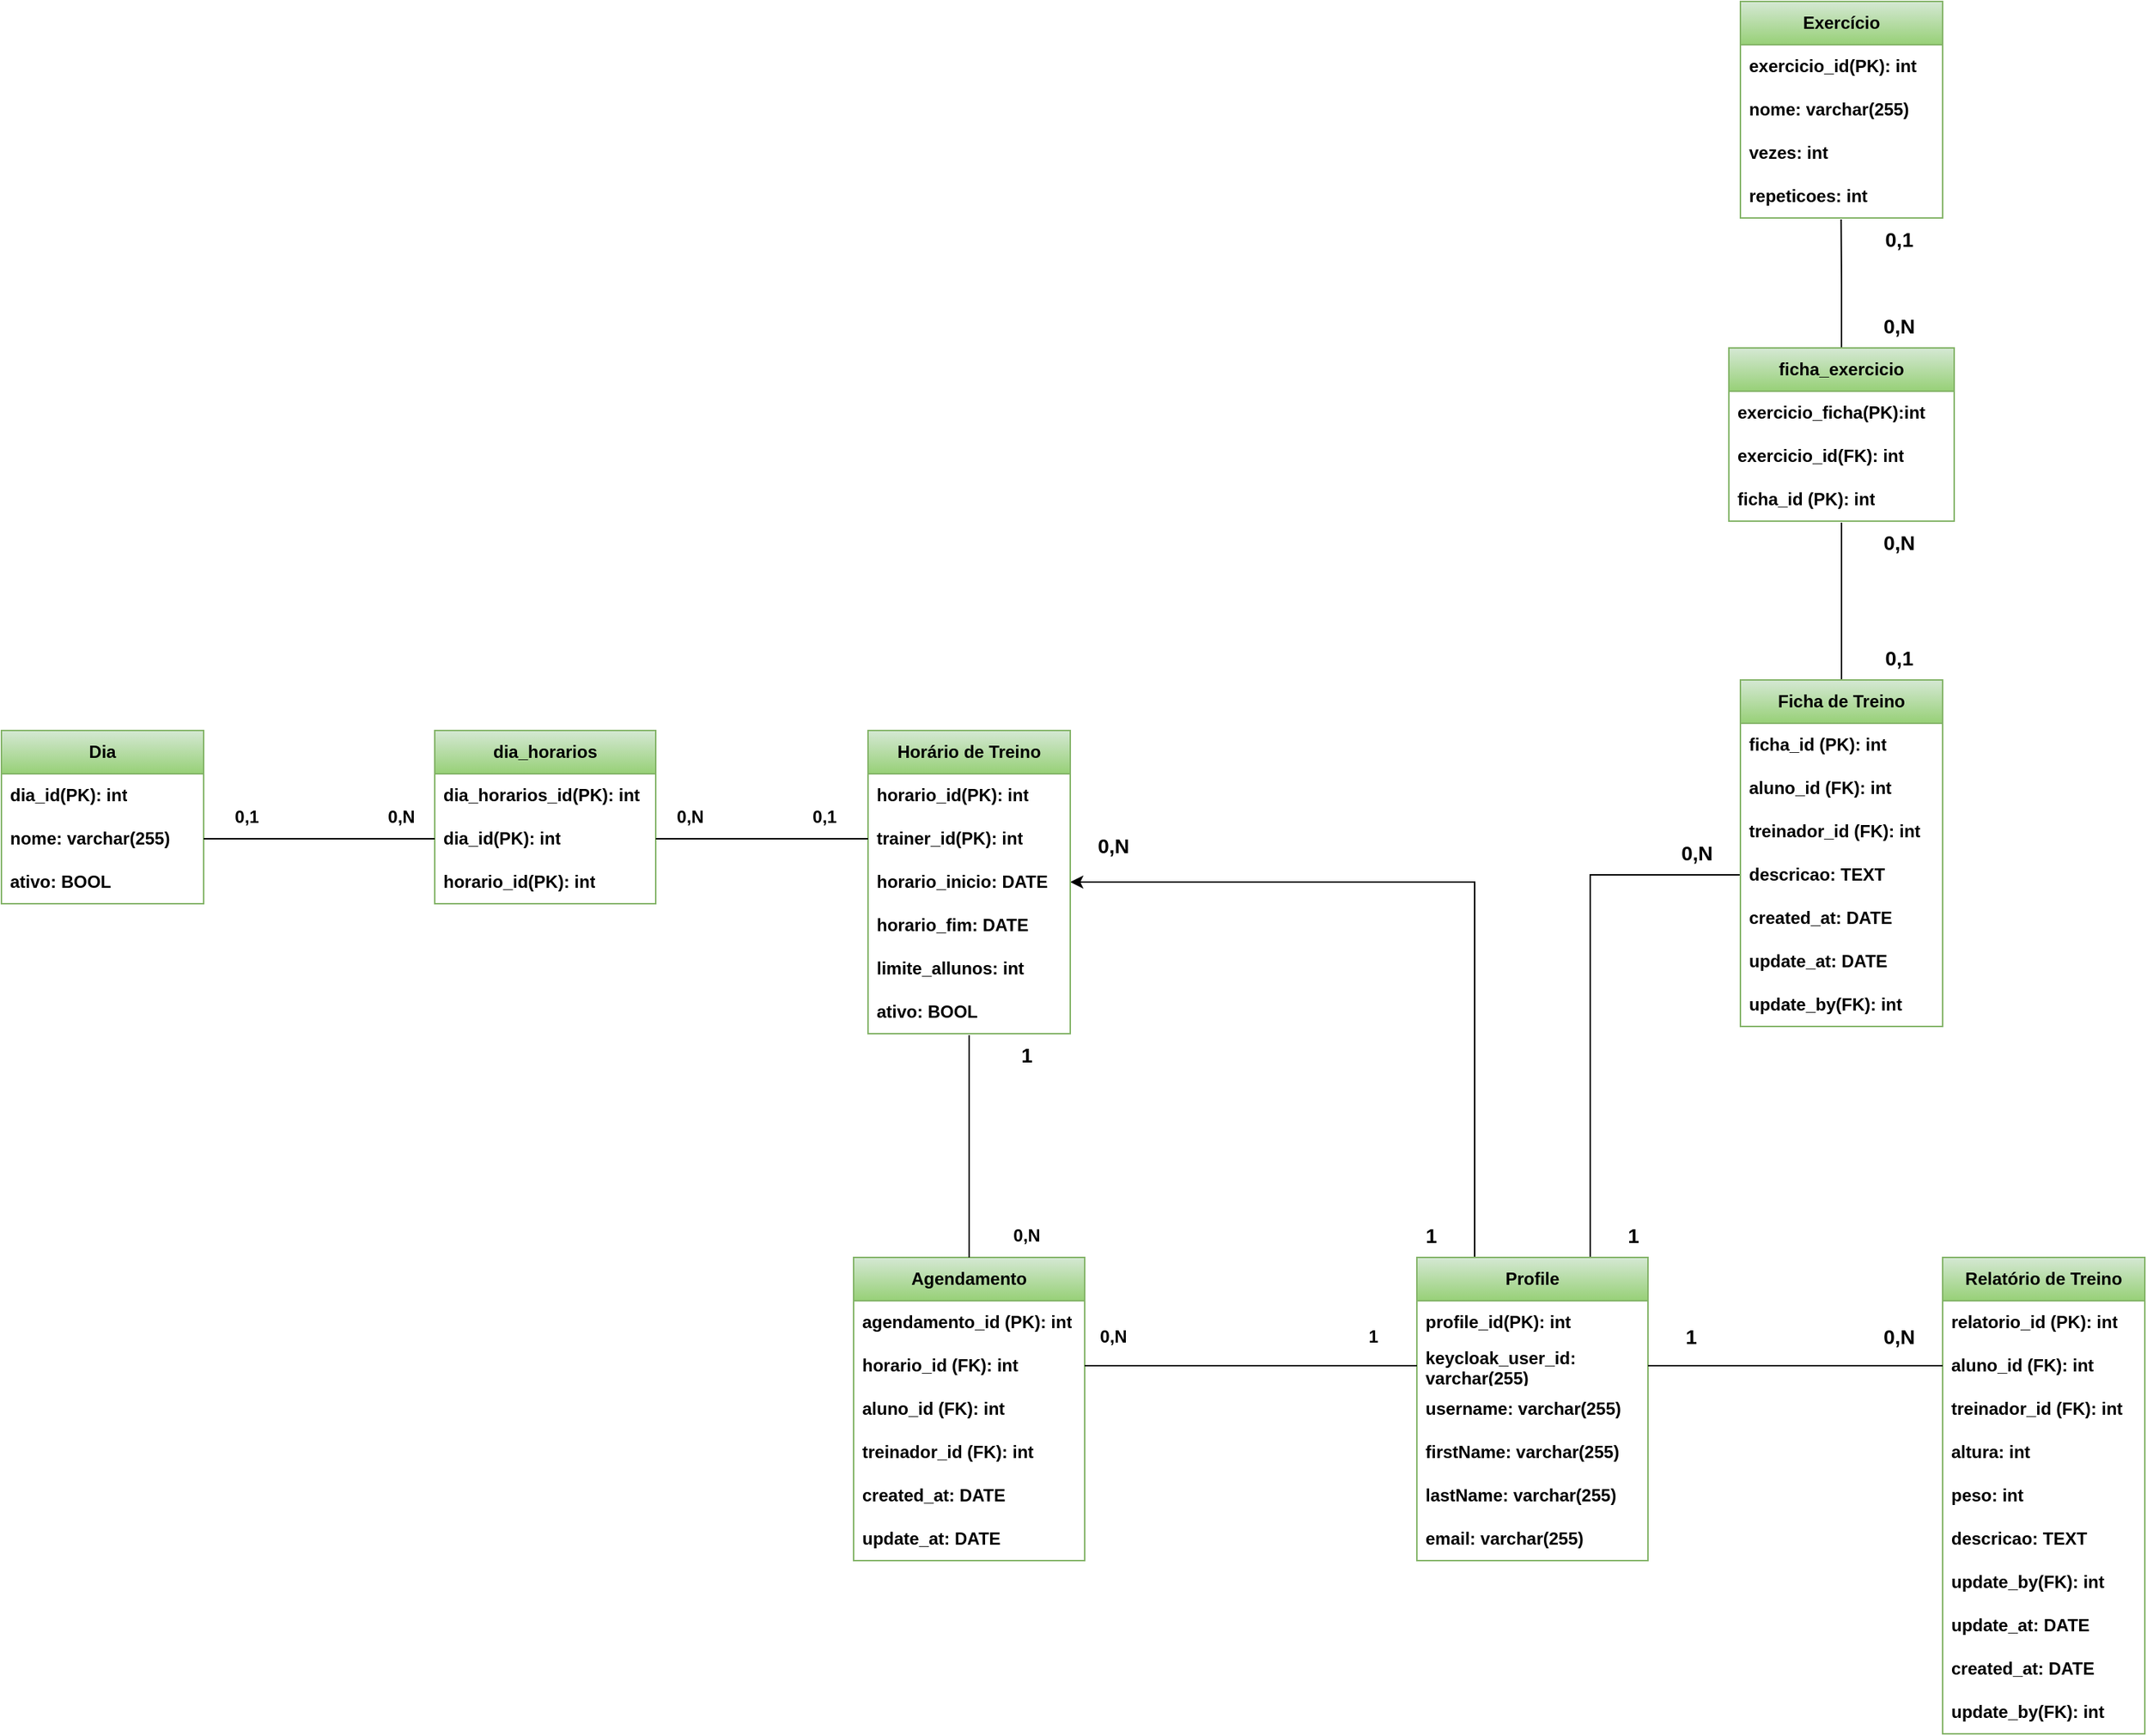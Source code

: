 <mxfile version="26.0.5">
  <diagram id="lNA0WY0953NnO7TSsW4x" name="Page-1">
    <mxGraphModel grid="1" page="1" gridSize="10" guides="1" tooltips="1" connect="1" arrows="1" fold="1" pageScale="1" pageWidth="827" pageHeight="1169" math="0" shadow="0">
      <root>
        <mxCell id="0" />
        <mxCell id="1" parent="0" />
        <mxCell id="y1hlCY0xri4SQcTniKG5-103" style="edgeStyle=orthogonalEdgeStyle;rounded=0;orthogonalLoop=1;jettySize=auto;html=1;entryX=1;entryY=0.5;entryDx=0;entryDy=0;exitX=0.25;exitY=0;exitDx=0;exitDy=0;fontStyle=1" edge="1" parent="1" source="8" target="54">
          <mxGeometry relative="1" as="geometry" />
        </mxCell>
        <mxCell id="y1hlCY0xri4SQcTniKG5-123" style="edgeStyle=orthogonalEdgeStyle;rounded=0;orthogonalLoop=1;jettySize=auto;html=1;exitX=0.75;exitY=0;exitDx=0;exitDy=0;entryX=0;entryY=0.5;entryDx=0;entryDy=0;endArrow=none;endFill=0;fontStyle=1" edge="1" parent="1" source="8" target="27">
          <mxGeometry relative="1" as="geometry">
            <mxPoint x="414" y="445" as="targetPoint" />
          </mxGeometry>
        </mxCell>
        <mxCell id="8" value="Profile" style="swimlane;fontStyle=1;childLayout=stackLayout;horizontal=1;startSize=30;horizontalStack=0;resizeParent=1;resizeParentMax=0;resizeLast=0;collapsible=1;marginBottom=0;whiteSpace=wrap;html=1;fillColor=#d5e8d4;gradientColor=#97d077;strokeColor=#82b366;" vertex="1" parent="1">
          <mxGeometry x="190" y="710" width="160" height="210" as="geometry" />
        </mxCell>
        <mxCell id="9" value="profile_id(PK): int" style="text;strokeColor=none;fillColor=none;align=left;verticalAlign=middle;spacingLeft=4;spacingRight=4;overflow=hidden;points=[[0,0.5],[1,0.5]];portConstraint=eastwest;rotatable=0;whiteSpace=wrap;html=1;fontStyle=1" vertex="1" parent="8">
          <mxGeometry y="30" width="160" height="30" as="geometry" />
        </mxCell>
        <mxCell id="10" value="keycloak_user_id: varchar(255)" style="text;strokeColor=none;fillColor=none;align=left;verticalAlign=middle;spacingLeft=4;spacingRight=4;overflow=hidden;points=[[0,0.5],[1,0.5]];portConstraint=eastwest;rotatable=0;whiteSpace=wrap;html=1;fontStyle=1" vertex="1" parent="8">
          <mxGeometry y="60" width="160" height="30" as="geometry" />
        </mxCell>
        <mxCell id="12" value="username: varchar(255)" style="text;strokeColor=none;fillColor=none;align=left;verticalAlign=middle;spacingLeft=4;spacingRight=4;overflow=hidden;points=[[0,0.5],[1,0.5]];portConstraint=eastwest;rotatable=0;whiteSpace=wrap;html=1;fontStyle=1" vertex="1" parent="8">
          <mxGeometry y="90" width="160" height="30" as="geometry" />
        </mxCell>
        <mxCell id="y1hlCY0xri4SQcTniKG5-95" value="firstName: varchar(255)" style="text;strokeColor=none;fillColor=none;align=left;verticalAlign=middle;spacingLeft=4;spacingRight=4;overflow=hidden;points=[[0,0.5],[1,0.5]];portConstraint=eastwest;rotatable=0;whiteSpace=wrap;html=1;fontStyle=1" vertex="1" parent="8">
          <mxGeometry y="120" width="160" height="30" as="geometry" />
        </mxCell>
        <mxCell id="y1hlCY0xri4SQcTniKG5-102" value="lastName: varchar(255)" style="text;strokeColor=none;fillColor=none;align=left;verticalAlign=middle;spacingLeft=4;spacingRight=4;overflow=hidden;points=[[0,0.5],[1,0.5]];portConstraint=eastwest;rotatable=0;whiteSpace=wrap;html=1;fontStyle=1" vertex="1" parent="8">
          <mxGeometry y="150" width="160" height="30" as="geometry" />
        </mxCell>
        <mxCell id="y1hlCY0xri4SQcTniKG5-94" value="email: varchar(255)" style="text;strokeColor=none;fillColor=none;align=left;verticalAlign=middle;spacingLeft=4;spacingRight=4;overflow=hidden;points=[[0,0.5],[1,0.5]];portConstraint=eastwest;rotatable=0;whiteSpace=wrap;html=1;fontStyle=1" vertex="1" parent="8">
          <mxGeometry y="180" width="160" height="30" as="geometry" />
        </mxCell>
        <mxCell id="18" value="Agendamento" style="swimlane;fontStyle=1;childLayout=stackLayout;horizontal=1;startSize=30;horizontalStack=0;resizeParent=1;resizeParentMax=0;resizeLast=0;collapsible=1;marginBottom=0;whiteSpace=wrap;html=1;fillColor=#d5e8d4;gradientColor=#97d077;strokeColor=#82b366;" vertex="1" parent="1">
          <mxGeometry x="-200" y="710" width="160" height="210" as="geometry" />
        </mxCell>
        <mxCell id="19" value="agendamento_id (PK): int" style="text;strokeColor=none;fillColor=none;align=left;verticalAlign=middle;spacingLeft=4;spacingRight=4;overflow=hidden;points=[[0,0.5],[1,0.5]];portConstraint=eastwest;rotatable=0;whiteSpace=wrap;html=1;fontStyle=1" vertex="1" parent="18">
          <mxGeometry y="30" width="160" height="30" as="geometry" />
        </mxCell>
        <mxCell id="20" value="horario_id (FK): int" style="text;strokeColor=none;fillColor=none;align=left;verticalAlign=middle;spacingLeft=4;spacingRight=4;overflow=hidden;points=[[0,0.5],[1,0.5]];portConstraint=eastwest;rotatable=0;whiteSpace=wrap;html=1;fontStyle=1" vertex="1" parent="18">
          <mxGeometry y="60" width="160" height="30" as="geometry" />
        </mxCell>
        <mxCell id="62" value="aluno_id (FK): int" style="text;strokeColor=none;fillColor=none;align=left;verticalAlign=middle;spacingLeft=4;spacingRight=4;overflow=hidden;points=[[0,0.5],[1,0.5]];portConstraint=eastwest;rotatable=0;whiteSpace=wrap;html=1;fontStyle=1" vertex="1" parent="18">
          <mxGeometry y="90" width="160" height="30" as="geometry" />
        </mxCell>
        <mxCell id="60" value="treinador_id (FK): int" style="text;strokeColor=none;fillColor=none;align=left;verticalAlign=middle;spacingLeft=4;spacingRight=4;overflow=hidden;points=[[0,0.5],[1,0.5]];portConstraint=eastwest;rotatable=0;whiteSpace=wrap;html=1;fontStyle=1" vertex="1" parent="18">
          <mxGeometry y="120" width="160" height="30" as="geometry" />
        </mxCell>
        <mxCell id="21" value="created_at: DATE" style="text;strokeColor=none;fillColor=none;align=left;verticalAlign=middle;spacingLeft=4;spacingRight=4;overflow=hidden;points=[[0,0.5],[1,0.5]];portConstraint=eastwest;rotatable=0;whiteSpace=wrap;html=1;fontStyle=1" vertex="1" parent="18">
          <mxGeometry y="150" width="160" height="30" as="geometry" />
        </mxCell>
        <mxCell id="y1hlCY0xri4SQcTniKG5-86" value="update_at: DATE" style="text;strokeColor=none;fillColor=none;align=left;verticalAlign=middle;spacingLeft=4;spacingRight=4;overflow=hidden;points=[[0,0.5],[1,0.5]];portConstraint=eastwest;rotatable=0;whiteSpace=wrap;html=1;fontStyle=1" vertex="1" parent="18">
          <mxGeometry y="180" width="160" height="30" as="geometry" />
        </mxCell>
        <mxCell id="y1hlCY0xri4SQcTniKG5-112" style="edgeStyle=orthogonalEdgeStyle;rounded=0;orthogonalLoop=1;jettySize=auto;html=1;endArrow=none;endFill=0;exitX=0.5;exitY=0;exitDx=0;exitDy=0;fontStyle=1" edge="1" parent="1" source="23">
          <mxGeometry relative="1" as="geometry">
            <mxPoint x="484" y="201" as="targetPoint" />
            <mxPoint x="484" y="301" as="sourcePoint" />
          </mxGeometry>
        </mxCell>
        <mxCell id="23" value="Ficha de Treino" style="swimlane;fontStyle=1;childLayout=stackLayout;horizontal=1;startSize=30;horizontalStack=0;resizeParent=1;resizeParentMax=0;resizeLast=0;collapsible=1;marginBottom=0;whiteSpace=wrap;html=1;fillColor=#d5e8d4;gradientColor=#97d077;strokeColor=#82b366;" vertex="1" parent="1">
          <mxGeometry x="414" y="310" width="140" height="240" as="geometry" />
        </mxCell>
        <mxCell id="24" value="ficha_id (PK): int" style="text;strokeColor=none;fillColor=none;align=left;verticalAlign=middle;spacingLeft=4;spacingRight=4;overflow=hidden;points=[[0,0.5],[1,0.5]];portConstraint=eastwest;rotatable=0;whiteSpace=wrap;html=1;fontStyle=1" vertex="1" parent="23">
          <mxGeometry y="30" width="140" height="30" as="geometry" />
        </mxCell>
        <mxCell id="25" value="aluno_id (FK)&lt;span style=&quot;&quot;&gt;: int&lt;/span&gt;" style="text;strokeColor=none;fillColor=none;align=left;verticalAlign=middle;spacingLeft=4;spacingRight=4;overflow=hidden;points=[[0,0.5],[1,0.5]];portConstraint=eastwest;rotatable=0;whiteSpace=wrap;html=1;fontStyle=1" vertex="1" parent="23">
          <mxGeometry y="60" width="140" height="30" as="geometry" />
        </mxCell>
        <mxCell id="26" value="treinador_id (FK)&lt;span style=&quot;&quot;&gt;: int&lt;/span&gt;" style="text;strokeColor=none;fillColor=none;align=left;verticalAlign=middle;spacingLeft=4;spacingRight=4;overflow=hidden;points=[[0,0.5],[1,0.5]];portConstraint=eastwest;rotatable=0;whiteSpace=wrap;html=1;fontStyle=1" vertex="1" parent="23">
          <mxGeometry y="90" width="140" height="30" as="geometry" />
        </mxCell>
        <mxCell id="27" value="descricao&lt;span style=&quot;&quot;&gt;: TEXT&lt;/span&gt;" style="text;strokeColor=none;fillColor=none;align=left;verticalAlign=middle;spacingLeft=4;spacingRight=4;overflow=hidden;points=[[0,0.5],[1,0.5]];portConstraint=eastwest;rotatable=0;whiteSpace=wrap;html=1;fontStyle=1" vertex="1" parent="23">
          <mxGeometry y="120" width="140" height="30" as="geometry" />
        </mxCell>
        <mxCell id="33" value="created_at: DATE" style="text;strokeColor=none;fillColor=none;align=left;verticalAlign=middle;spacingLeft=4;spacingRight=4;overflow=hidden;points=[[0,0.5],[1,0.5]];portConstraint=eastwest;rotatable=0;whiteSpace=wrap;html=1;fontStyle=1" vertex="1" parent="23">
          <mxGeometry y="150" width="140" height="30" as="geometry" />
        </mxCell>
        <mxCell id="32" value="update_at: DATE" style="text;strokeColor=none;fillColor=none;align=left;verticalAlign=middle;spacingLeft=4;spacingRight=4;overflow=hidden;points=[[0,0.5],[1,0.5]];portConstraint=eastwest;rotatable=0;whiteSpace=wrap;html=1;fontStyle=1" vertex="1" parent="23">
          <mxGeometry y="180" width="140" height="30" as="geometry" />
        </mxCell>
        <mxCell id="y1hlCY0xri4SQcTniKG5-124" value="&lt;span&gt;update_by(FK): int&lt;/span&gt;" style="text;strokeColor=none;fillColor=none;align=left;verticalAlign=middle;spacingLeft=4;spacingRight=4;overflow=hidden;points=[[0,0.5],[1,0.5]];portConstraint=eastwest;rotatable=0;whiteSpace=wrap;html=1;fontStyle=1" vertex="1" parent="23">
          <mxGeometry y="210" width="140" height="30" as="geometry" />
        </mxCell>
        <mxCell id="34" value="Relatório de Treino" style="swimlane;fontStyle=1;childLayout=stackLayout;horizontal=1;startSize=30;horizontalStack=0;resizeParent=1;resizeParentMax=0;resizeLast=0;collapsible=1;marginBottom=0;whiteSpace=wrap;html=1;fillColor=#d5e8d4;gradientColor=#97d077;strokeColor=#82b366;" vertex="1" parent="1">
          <mxGeometry x="554" y="710" width="140" height="330" as="geometry" />
        </mxCell>
        <mxCell id="35" value="relatorio_id (PK): int" style="text;strokeColor=none;fillColor=none;align=left;verticalAlign=middle;spacingLeft=4;spacingRight=4;overflow=hidden;points=[[0,0.5],[1,0.5]];portConstraint=eastwest;rotatable=0;whiteSpace=wrap;html=1;fontStyle=1" vertex="1" parent="34">
          <mxGeometry y="30" width="140" height="30" as="geometry" />
        </mxCell>
        <mxCell id="y1hlCY0xri4SQcTniKG5-130" value="aluno_id (FK)&lt;span style=&quot;&quot;&gt;: int&lt;/span&gt;" style="text;strokeColor=none;fillColor=none;align=left;verticalAlign=middle;spacingLeft=4;spacingRight=4;overflow=hidden;points=[[0,0.5],[1,0.5]];portConstraint=eastwest;rotatable=0;whiteSpace=wrap;html=1;fontStyle=1" vertex="1" parent="34">
          <mxGeometry y="60" width="140" height="30" as="geometry" />
        </mxCell>
        <mxCell id="y1hlCY0xri4SQcTniKG5-131" value="treinador_id (FK)&lt;span style=&quot;&quot;&gt;: int&lt;/span&gt;" style="text;strokeColor=none;fillColor=none;align=left;verticalAlign=middle;spacingLeft=4;spacingRight=4;overflow=hidden;points=[[0,0.5],[1,0.5]];portConstraint=eastwest;rotatable=0;whiteSpace=wrap;html=1;fontStyle=1" vertex="1" parent="34">
          <mxGeometry y="90" width="140" height="30" as="geometry" />
        </mxCell>
        <mxCell id="y1hlCY0xri4SQcTniKG5-135" value="altura: int" style="text;strokeColor=none;fillColor=none;align=left;verticalAlign=middle;spacingLeft=4;spacingRight=4;overflow=hidden;points=[[0,0.5],[1,0.5]];portConstraint=eastwest;rotatable=0;whiteSpace=wrap;html=1;fontStyle=1" vertex="1" parent="34">
          <mxGeometry y="120" width="140" height="30" as="geometry" />
        </mxCell>
        <mxCell id="y1hlCY0xri4SQcTniKG5-136" value="peso: int" style="text;strokeColor=none;fillColor=none;align=left;verticalAlign=middle;spacingLeft=4;spacingRight=4;overflow=hidden;points=[[0,0.5],[1,0.5]];portConstraint=eastwest;rotatable=0;whiteSpace=wrap;html=1;fontStyle=1" vertex="1" parent="34">
          <mxGeometry y="150" width="140" height="30" as="geometry" />
        </mxCell>
        <mxCell id="36" value="descricao: TEXT" style="text;strokeColor=none;fillColor=none;align=left;verticalAlign=middle;spacingLeft=4;spacingRight=4;overflow=hidden;points=[[0,0.5],[1,0.5]];portConstraint=eastwest;rotatable=0;whiteSpace=wrap;html=1;fontStyle=1" vertex="1" parent="34">
          <mxGeometry y="180" width="140" height="30" as="geometry" />
        </mxCell>
        <mxCell id="y1hlCY0xri4SQcTniKG5-134" value="&lt;span&gt;update_by(FK): int&lt;/span&gt;" style="text;strokeColor=none;fillColor=none;align=left;verticalAlign=middle;spacingLeft=4;spacingRight=4;overflow=hidden;points=[[0,0.5],[1,0.5]];portConstraint=eastwest;rotatable=0;whiteSpace=wrap;html=1;fontStyle=1" vertex="1" parent="34">
          <mxGeometry y="210" width="140" height="30" as="geometry" />
        </mxCell>
        <mxCell id="y1hlCY0xri4SQcTniKG5-133" value="update_at: DATE" style="text;strokeColor=none;fillColor=none;align=left;verticalAlign=middle;spacingLeft=4;spacingRight=4;overflow=hidden;points=[[0,0.5],[1,0.5]];portConstraint=eastwest;rotatable=0;whiteSpace=wrap;html=1;fontStyle=1" vertex="1" parent="34">
          <mxGeometry y="240" width="140" height="30" as="geometry" />
        </mxCell>
        <mxCell id="y1hlCY0xri4SQcTniKG5-132" value="created_at: DATE" style="text;strokeColor=none;fillColor=none;align=left;verticalAlign=middle;spacingLeft=4;spacingRight=4;overflow=hidden;points=[[0,0.5],[1,0.5]];portConstraint=eastwest;rotatable=0;whiteSpace=wrap;html=1;fontStyle=1" vertex="1" parent="34">
          <mxGeometry y="270" width="140" height="30" as="geometry" />
        </mxCell>
        <mxCell id="y1hlCY0xri4SQcTniKG5-137" value="&lt;span&gt;update_by(FK): int&lt;/span&gt;" style="text;strokeColor=none;fillColor=none;align=left;verticalAlign=middle;spacingLeft=4;spacingRight=4;overflow=hidden;points=[[0,0.5],[1,0.5]];portConstraint=eastwest;rotatable=0;whiteSpace=wrap;html=1;fontStyle=1" vertex="1" parent="34">
          <mxGeometry y="300" width="140" height="30" as="geometry" />
        </mxCell>
        <mxCell id="51" value="Horário de Treino" style="swimlane;fontStyle=1;childLayout=stackLayout;horizontal=1;startSize=30;horizontalStack=0;resizeParent=1;resizeParentMax=0;resizeLast=0;collapsible=1;marginBottom=0;whiteSpace=wrap;html=1;fillColor=#d5e8d4;gradientColor=#97d077;strokeColor=#82b366;" vertex="1" parent="1">
          <mxGeometry x="-190" y="345" width="140" height="210" as="geometry" />
        </mxCell>
        <mxCell id="52" value="horario_id(PK): int" style="text;strokeColor=none;fillColor=none;align=left;verticalAlign=middle;spacingLeft=4;spacingRight=4;overflow=hidden;points=[[0,0.5],[1,0.5]];portConstraint=eastwest;rotatable=0;whiteSpace=wrap;html=1;fontStyle=1" vertex="1" parent="51">
          <mxGeometry y="30" width="140" height="30" as="geometry" />
        </mxCell>
        <mxCell id="y1hlCY0xri4SQcTniKG5-104" value="&lt;span&gt;trainer_id(PK): int&lt;/span&gt;" style="text;strokeColor=none;fillColor=none;align=left;verticalAlign=middle;spacingLeft=4;spacingRight=4;overflow=hidden;points=[[0,0.5],[1,0.5]];portConstraint=eastwest;rotatable=0;whiteSpace=wrap;html=1;fontStyle=1" vertex="1" parent="51">
          <mxGeometry y="60" width="140" height="30" as="geometry" />
        </mxCell>
        <mxCell id="54" value="horario_inicio&lt;span style=&quot;&quot;&gt;: DATE&lt;/span&gt;" style="text;strokeColor=none;fillColor=none;align=left;verticalAlign=middle;spacingLeft=4;spacingRight=4;overflow=hidden;points=[[0,0.5],[1,0.5]];portConstraint=eastwest;rotatable=0;whiteSpace=wrap;html=1;fontStyle=1" vertex="1" parent="51">
          <mxGeometry y="90" width="140" height="30" as="geometry" />
        </mxCell>
        <mxCell id="56" value="horario_fim&lt;span style=&quot;&quot;&gt;: DATE&lt;/span&gt;" style="text;strokeColor=none;fillColor=none;align=left;verticalAlign=middle;spacingLeft=4;spacingRight=4;overflow=hidden;points=[[0,0.5],[1,0.5]];portConstraint=eastwest;rotatable=0;whiteSpace=wrap;html=1;fontStyle=1" vertex="1" parent="51">
          <mxGeometry y="120" width="140" height="30" as="geometry" />
        </mxCell>
        <mxCell id="55" value="limite_allunos&lt;span style=&quot;&quot;&gt;: int&lt;/span&gt;" style="text;strokeColor=none;fillColor=none;align=left;verticalAlign=middle;spacingLeft=4;spacingRight=4;overflow=hidden;points=[[0,0.5],[1,0.5]];portConstraint=eastwest;rotatable=0;whiteSpace=wrap;html=1;fontStyle=1" vertex="1" parent="51">
          <mxGeometry y="150" width="140" height="30" as="geometry" />
        </mxCell>
        <mxCell id="58" value="ativo: BOOL" style="text;strokeColor=none;fillColor=none;align=left;verticalAlign=middle;spacingLeft=4;spacingRight=4;overflow=hidden;points=[[0,0.5],[1,0.5]];portConstraint=eastwest;rotatable=0;whiteSpace=wrap;html=1;fontStyle=1" vertex="1" parent="51">
          <mxGeometry y="180" width="140" height="30" as="geometry" />
        </mxCell>
        <mxCell id="y1hlCY0xri4SQcTniKG5-63" value="Dia" style="swimlane;fontStyle=1;childLayout=stackLayout;horizontal=1;startSize=30;horizontalStack=0;resizeParent=1;resizeParentMax=0;resizeLast=0;collapsible=1;marginBottom=0;whiteSpace=wrap;html=1;fillColor=#d5e8d4;strokeColor=#82b366;gradientColor=#97d077;" vertex="1" parent="1">
          <mxGeometry x="-790" y="345" width="140" height="120" as="geometry" />
        </mxCell>
        <mxCell id="y1hlCY0xri4SQcTniKG5-65" value="dia_id(PK): int" style="text;strokeColor=none;fillColor=none;align=left;verticalAlign=middle;spacingLeft=4;spacingRight=4;overflow=hidden;points=[[0,0.5],[1,0.5]];portConstraint=eastwest;rotatable=0;whiteSpace=wrap;html=1;fontStyle=1" vertex="1" parent="y1hlCY0xri4SQcTniKG5-63">
          <mxGeometry y="30" width="140" height="30" as="geometry" />
        </mxCell>
        <mxCell id="y1hlCY0xri4SQcTniKG5-66" value="nome: varchar(255)" style="text;strokeColor=none;fillColor=none;align=left;verticalAlign=middle;spacingLeft=4;spacingRight=4;overflow=hidden;points=[[0,0.5],[1,0.5]];portConstraint=eastwest;rotatable=0;whiteSpace=wrap;html=1;fontStyle=1" vertex="1" parent="y1hlCY0xri4SQcTniKG5-63">
          <mxGeometry y="60" width="140" height="30" as="geometry" />
        </mxCell>
        <mxCell id="y1hlCY0xri4SQcTniKG5-67" value="ativo: BOOL" style="text;strokeColor=none;fillColor=none;align=left;verticalAlign=middle;spacingLeft=4;spacingRight=4;overflow=hidden;points=[[0,0.5],[1,0.5]];portConstraint=eastwest;rotatable=0;whiteSpace=wrap;html=1;fontStyle=1" vertex="1" parent="y1hlCY0xri4SQcTniKG5-63">
          <mxGeometry y="90" width="140" height="30" as="geometry" />
        </mxCell>
        <mxCell id="y1hlCY0xri4SQcTniKG5-71" value="dia_horarios" style="swimlane;fontStyle=1;childLayout=stackLayout;horizontal=1;startSize=30;horizontalStack=0;resizeParent=1;resizeParentMax=0;resizeLast=0;collapsible=1;marginBottom=0;whiteSpace=wrap;html=1;fillColor=#d5e8d4;gradientColor=#97d077;strokeColor=#82b366;" vertex="1" parent="1">
          <mxGeometry x="-490" y="345" width="153" height="120" as="geometry" />
        </mxCell>
        <mxCell id="y1hlCY0xri4SQcTniKG5-72" value="dia_horarios_id(PK): int" style="text;strokeColor=none;fillColor=none;align=left;verticalAlign=middle;spacingLeft=4;spacingRight=4;overflow=hidden;points=[[0,0.5],[1,0.5]];portConstraint=eastwest;rotatable=0;whiteSpace=wrap;html=1;fontStyle=1" vertex="1" parent="y1hlCY0xri4SQcTniKG5-71">
          <mxGeometry y="30" width="153" height="30" as="geometry" />
        </mxCell>
        <mxCell id="y1hlCY0xri4SQcTniKG5-84" value="dia_id(PK): int" style="text;strokeColor=none;fillColor=none;align=left;verticalAlign=middle;spacingLeft=4;spacingRight=4;overflow=hidden;points=[[0,0.5],[1,0.5]];portConstraint=eastwest;rotatable=0;whiteSpace=wrap;html=1;fontStyle=1" vertex="1" parent="y1hlCY0xri4SQcTniKG5-71">
          <mxGeometry y="60" width="153" height="30" as="geometry" />
        </mxCell>
        <mxCell id="y1hlCY0xri4SQcTniKG5-85" value="horario_id(PK): int" style="text;strokeColor=none;fillColor=none;align=left;verticalAlign=middle;spacingLeft=4;spacingRight=4;overflow=hidden;points=[[0,0.5],[1,0.5]];portConstraint=eastwest;rotatable=0;whiteSpace=wrap;html=1;fontStyle=1" vertex="1" parent="y1hlCY0xri4SQcTniKG5-71">
          <mxGeometry y="90" width="153" height="30" as="geometry" />
        </mxCell>
        <mxCell id="y1hlCY0xri4SQcTniKG5-78" style="edgeStyle=orthogonalEdgeStyle;rounded=0;orthogonalLoop=1;jettySize=auto;html=1;endArrow=none;endFill=0;entryX=0;entryY=0.5;entryDx=0;entryDy=0;fontStyle=1" edge="1" parent="1" source="y1hlCY0xri4SQcTniKG5-66" target="y1hlCY0xri4SQcTniKG5-84">
          <mxGeometry relative="1" as="geometry">
            <mxPoint x="-580" y="470" as="targetPoint" />
          </mxGeometry>
        </mxCell>
        <mxCell id="y1hlCY0xri4SQcTniKG5-79" value="0,1" style="text;html=1;align=center;verticalAlign=middle;whiteSpace=wrap;rounded=0;fontStyle=1" vertex="1" parent="1">
          <mxGeometry x="-650" y="390" width="60" height="30" as="geometry" />
        </mxCell>
        <mxCell id="y1hlCY0xri4SQcTniKG5-80" value="0,N" style="text;html=1;align=center;verticalAlign=middle;whiteSpace=wrap;rounded=0;fontStyle=1" vertex="1" parent="1">
          <mxGeometry x="-543" y="390" width="60" height="30" as="geometry" />
        </mxCell>
        <mxCell id="y1hlCY0xri4SQcTniKG5-81" style="edgeStyle=orthogonalEdgeStyle;rounded=0;orthogonalLoop=1;jettySize=auto;html=1;entryX=0;entryY=0.5;entryDx=0;entryDy=0;endArrow=none;endFill=0;exitX=1;exitY=0.5;exitDx=0;exitDy=0;fontStyle=1" edge="1" parent="1" source="y1hlCY0xri4SQcTniKG5-84">
          <mxGeometry relative="1" as="geometry">
            <mxPoint x="-343" y="480" as="sourcePoint" />
            <mxPoint x="-190" y="420" as="targetPoint" />
          </mxGeometry>
        </mxCell>
        <mxCell id="y1hlCY0xri4SQcTniKG5-82" value="0,N" style="text;html=1;align=center;verticalAlign=middle;whiteSpace=wrap;rounded=0;fontStyle=1" vertex="1" parent="1">
          <mxGeometry x="-343" y="390" width="60" height="30" as="geometry" />
        </mxCell>
        <mxCell id="y1hlCY0xri4SQcTniKG5-83" value="0,1" style="text;html=1;align=center;verticalAlign=middle;whiteSpace=wrap;rounded=0;fontStyle=1" vertex="1" parent="1">
          <mxGeometry x="-250" y="390" width="60" height="30" as="geometry" />
        </mxCell>
        <mxCell id="y1hlCY0xri4SQcTniKG5-87" style="edgeStyle=orthogonalEdgeStyle;rounded=0;orthogonalLoop=1;jettySize=auto;html=1;endArrow=none;endFill=0;exitX=0.5;exitY=0;exitDx=0;exitDy=0;fontStyle=1" edge="1" parent="1" source="18">
          <mxGeometry relative="1" as="geometry">
            <mxPoint x="-120" y="706" as="sourcePoint" />
            <mxPoint x="-120" y="556" as="targetPoint" />
          </mxGeometry>
        </mxCell>
        <mxCell id="y1hlCY0xri4SQcTniKG5-88" value="0,N" style="text;html=1;align=center;verticalAlign=middle;whiteSpace=wrap;rounded=0;fontStyle=1" vertex="1" parent="1">
          <mxGeometry x="-110" y="680" width="60" height="30" as="geometry" />
        </mxCell>
        <mxCell id="y1hlCY0xri4SQcTniKG5-89" value="1" style="text;html=1;align=center;verticalAlign=middle;whiteSpace=wrap;rounded=0;fontStyle=1;fontSize=14;" vertex="1" parent="1">
          <mxGeometry x="-110" y="555" width="60" height="30" as="geometry" />
        </mxCell>
        <mxCell id="y1hlCY0xri4SQcTniKG5-90" style="edgeStyle=orthogonalEdgeStyle;rounded=0;orthogonalLoop=1;jettySize=auto;html=1;entryX=0;entryY=0.5;entryDx=0;entryDy=0;endArrow=none;endFill=0;fontStyle=1" edge="1" parent="1" source="20" target="10">
          <mxGeometry relative="1" as="geometry" />
        </mxCell>
        <mxCell id="y1hlCY0xri4SQcTniKG5-91" value="0,N" style="text;html=1;align=center;verticalAlign=middle;whiteSpace=wrap;rounded=0;fontStyle=1" vertex="1" parent="1">
          <mxGeometry x="-50" y="750" width="60" height="30" as="geometry" />
        </mxCell>
        <mxCell id="y1hlCY0xri4SQcTniKG5-92" value="1" style="text;html=1;align=center;verticalAlign=middle;whiteSpace=wrap;rounded=0;fontStyle=1" vertex="1" parent="1">
          <mxGeometry x="130" y="750" width="60" height="30" as="geometry" />
        </mxCell>
        <mxCell id="y1hlCY0xri4SQcTniKG5-105" value="0,N" style="text;html=1;align=center;verticalAlign=middle;whiteSpace=wrap;rounded=0;fontStyle=1;fontSize=14;" vertex="1" parent="1">
          <mxGeometry x="-50" y="410" width="60" height="30" as="geometry" />
        </mxCell>
        <mxCell id="y1hlCY0xri4SQcTniKG5-106" value="1" style="text;html=1;align=center;verticalAlign=middle;whiteSpace=wrap;rounded=0;fontStyle=1;fontSize=14;" vertex="1" parent="1">
          <mxGeometry x="170" y="680" width="60" height="30" as="geometry" />
        </mxCell>
        <mxCell id="y1hlCY0xri4SQcTniKG5-107" value="Exercício" style="swimlane;fontStyle=1;childLayout=stackLayout;horizontal=1;startSize=30;horizontalStack=0;resizeParent=1;resizeParentMax=0;resizeLast=0;collapsible=1;marginBottom=0;whiteSpace=wrap;html=1;fillColor=#d5e8d4;strokeColor=#82b366;gradientColor=#97d077;" vertex="1" parent="1">
          <mxGeometry x="414" y="-160" width="140" height="150" as="geometry" />
        </mxCell>
        <mxCell id="y1hlCY0xri4SQcTniKG5-108" value="exercicio_id(PK): int" style="text;strokeColor=none;fillColor=none;align=left;verticalAlign=middle;spacingLeft=4;spacingRight=4;overflow=hidden;points=[[0,0.5],[1,0.5]];portConstraint=eastwest;rotatable=0;whiteSpace=wrap;html=1;fontStyle=1" vertex="1" parent="y1hlCY0xri4SQcTniKG5-107">
          <mxGeometry y="30" width="140" height="30" as="geometry" />
        </mxCell>
        <mxCell id="y1hlCY0xri4SQcTniKG5-109" value="nome: varchar(255)" style="text;strokeColor=none;fillColor=none;align=left;verticalAlign=middle;spacingLeft=4;spacingRight=4;overflow=hidden;points=[[0,0.5],[1,0.5]];portConstraint=eastwest;rotatable=0;whiteSpace=wrap;html=1;fontStyle=1" vertex="1" parent="y1hlCY0xri4SQcTniKG5-107">
          <mxGeometry y="60" width="140" height="30" as="geometry" />
        </mxCell>
        <mxCell id="y1hlCY0xri4SQcTniKG5-110" value="vezes: int" style="text;strokeColor=none;fillColor=none;align=left;verticalAlign=middle;spacingLeft=4;spacingRight=4;overflow=hidden;points=[[0,0.5],[1,0.5]];portConstraint=eastwest;rotatable=0;whiteSpace=wrap;html=1;fontStyle=1" vertex="1" parent="y1hlCY0xri4SQcTniKG5-107">
          <mxGeometry y="90" width="140" height="30" as="geometry" />
        </mxCell>
        <mxCell id="y1hlCY0xri4SQcTniKG5-111" value="repeticoes: int" style="text;strokeColor=none;fillColor=none;align=left;verticalAlign=middle;spacingLeft=4;spacingRight=4;overflow=hidden;points=[[0,0.5],[1,0.5]];portConstraint=eastwest;rotatable=0;whiteSpace=wrap;html=1;fontStyle=1" vertex="1" parent="y1hlCY0xri4SQcTniKG5-107">
          <mxGeometry y="120" width="140" height="30" as="geometry" />
        </mxCell>
        <mxCell id="y1hlCY0xri4SQcTniKG5-113" value="0,N" style="text;html=1;align=center;verticalAlign=middle;whiteSpace=wrap;rounded=0;fontStyle=1;fontSize=14;" vertex="1" parent="1">
          <mxGeometry x="494" y="200" width="60" height="30" as="geometry" />
        </mxCell>
        <mxCell id="y1hlCY0xri4SQcTniKG5-114" value="0,1" style="text;html=1;align=center;verticalAlign=middle;whiteSpace=wrap;rounded=0;fontStyle=1;fontSize=14;" vertex="1" parent="1">
          <mxGeometry x="494" y="280" width="60" height="30" as="geometry" />
        </mxCell>
        <mxCell id="y1hlCY0xri4SQcTniKG5-120" style="edgeStyle=orthogonalEdgeStyle;rounded=0;orthogonalLoop=1;jettySize=auto;html=1;endArrow=none;endFill=0;exitX=0.5;exitY=0;exitDx=0;exitDy=0;fontStyle=1" edge="1" parent="1" source="y1hlCY0xri4SQcTniKG5-115">
          <mxGeometry relative="1" as="geometry">
            <mxPoint x="483.714" y="-9" as="targetPoint" />
            <mxPoint x="484" y="71" as="sourcePoint" />
          </mxGeometry>
        </mxCell>
        <mxCell id="y1hlCY0xri4SQcTniKG5-115" value="ficha_exercicio" style="swimlane;fontStyle=1;childLayout=stackLayout;horizontal=1;startSize=30;horizontalStack=0;resizeParent=1;resizeParentMax=0;resizeLast=0;collapsible=1;marginBottom=0;whiteSpace=wrap;html=1;fillColor=#d5e8d4;gradientColor=#97d077;strokeColor=#82b366;" vertex="1" parent="1">
          <mxGeometry x="406" y="80" width="156" height="120" as="geometry" />
        </mxCell>
        <mxCell id="y1hlCY0xri4SQcTniKG5-116" value="exercicio_ficha(PK):int" style="text;strokeColor=none;fillColor=none;align=left;verticalAlign=middle;spacingLeft=4;spacingRight=4;overflow=hidden;points=[[0,0.5],[1,0.5]];portConstraint=eastwest;rotatable=0;whiteSpace=wrap;html=1;fontStyle=1" vertex="1" parent="y1hlCY0xri4SQcTniKG5-115">
          <mxGeometry y="30" width="156" height="30" as="geometry" />
        </mxCell>
        <mxCell id="y1hlCY0xri4SQcTniKG5-117" value="exercicio_id(FK): int" style="text;strokeColor=none;fillColor=none;align=left;verticalAlign=middle;spacingLeft=4;spacingRight=4;overflow=hidden;points=[[0,0.5],[1,0.5]];portConstraint=eastwest;rotatable=0;whiteSpace=wrap;html=1;fontStyle=1" vertex="1" parent="y1hlCY0xri4SQcTniKG5-115">
          <mxGeometry y="60" width="156" height="30" as="geometry" />
        </mxCell>
        <mxCell id="y1hlCY0xri4SQcTniKG5-119" value="ficha_id (PK): int" style="text;strokeColor=none;fillColor=none;align=left;verticalAlign=middle;spacingLeft=4;spacingRight=4;overflow=hidden;points=[[0,0.5],[1,0.5]];portConstraint=eastwest;rotatable=0;whiteSpace=wrap;html=1;fontStyle=1" vertex="1" parent="y1hlCY0xri4SQcTniKG5-115">
          <mxGeometry y="90" width="156" height="30" as="geometry" />
        </mxCell>
        <mxCell id="y1hlCY0xri4SQcTniKG5-121" value="0,N" style="text;html=1;align=center;verticalAlign=middle;whiteSpace=wrap;rounded=0;fontStyle=1;fontSize=14;" vertex="1" parent="1">
          <mxGeometry x="494" y="50" width="60" height="30" as="geometry" />
        </mxCell>
        <mxCell id="y1hlCY0xri4SQcTniKG5-122" value="0,1" style="text;html=1;align=center;verticalAlign=middle;whiteSpace=wrap;rounded=0;fontStyle=1;fontSize=14;" vertex="1" parent="1">
          <mxGeometry x="494" y="-10" width="60" height="30" as="geometry" />
        </mxCell>
        <mxCell id="y1hlCY0xri4SQcTniKG5-125" style="edgeStyle=orthogonalEdgeStyle;rounded=0;orthogonalLoop=1;jettySize=auto;html=1;endArrow=none;endFill=0;fontStyle=1;entryX=0;entryY=0.5;entryDx=0;entryDy=0;" edge="1" parent="1" source="10" target="y1hlCY0xri4SQcTniKG5-130">
          <mxGeometry relative="1" as="geometry">
            <mxPoint x="554" y="845.0" as="targetPoint" />
          </mxGeometry>
        </mxCell>
        <mxCell id="y1hlCY0xri4SQcTniKG5-126" value="1" style="text;html=1;align=center;verticalAlign=middle;whiteSpace=wrap;rounded=0;fontStyle=1;fontSize=14;" vertex="1" parent="1">
          <mxGeometry x="350" y="750" width="60" height="30" as="geometry" />
        </mxCell>
        <mxCell id="y1hlCY0xri4SQcTniKG5-127" value="0,N" style="text;html=1;align=center;verticalAlign=middle;whiteSpace=wrap;rounded=0;fontStyle=1;fontSize=14;" vertex="1" parent="1">
          <mxGeometry x="494" y="750" width="60" height="30" as="geometry" />
        </mxCell>
        <mxCell id="y1hlCY0xri4SQcTniKG5-128" value="0,N" style="text;html=1;align=center;verticalAlign=middle;whiteSpace=wrap;rounded=0;fontStyle=1;fontSize=14;" vertex="1" parent="1">
          <mxGeometry x="354" y="415" width="60" height="30" as="geometry" />
        </mxCell>
        <mxCell id="y1hlCY0xri4SQcTniKG5-129" value="1" style="text;html=1;align=center;verticalAlign=middle;whiteSpace=wrap;rounded=0;fontStyle=1;fontSize=14;" vertex="1" parent="1">
          <mxGeometry x="310" y="680" width="60" height="30" as="geometry" />
        </mxCell>
      </root>
    </mxGraphModel>
  </diagram>
</mxfile>
